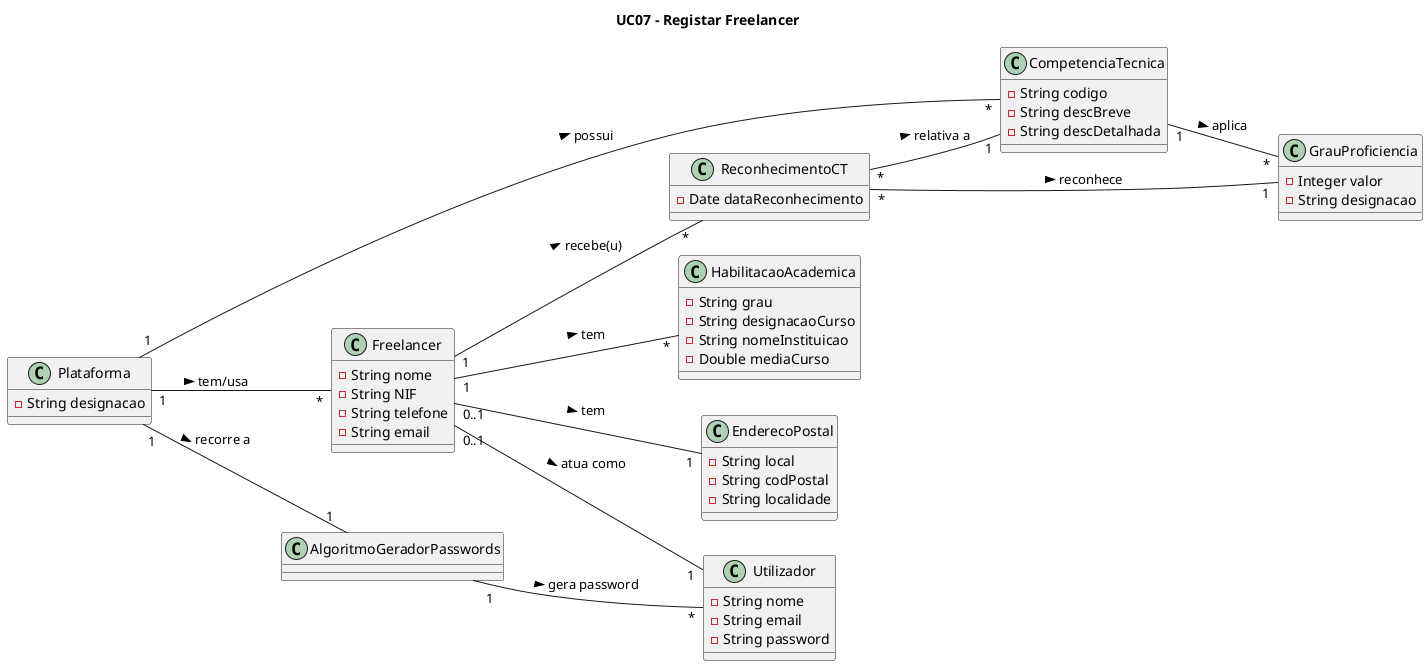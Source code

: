 @startuml

left to right direction

title UC07 - Registar Freelancer

class Plataforma {
  -String designacao
}

class Freelancer {
  -String nome
  -String NIF
  -String telefone
  -String email
}

class EnderecoPostal {
    -String local
    -String codPostal
    -String localidade
}

class ReconhecimentoCT{
    -Date dataReconhecimento
}

class AlgoritmoGeradorPasswords {

}

class HabilitacaoAcademica{
-String grau
-String designacaoCurso
-String nomeInstituicao
-Double mediaCurso

}

class CompetenciaTecnica {
  -String codigo
  -String descBreve
  -String descDetalhada
}

class GrauProficiencia {
    -Integer valor
    -String designacao
}

class Utilizador {
  -String nome
  -String email
  -String password
}

Plataforma "1" -- "*" CompetenciaTecnica : possui >
Plataforma "1" -- "*" Freelancer : tem/usa >
Plataforma "1" -- "1" AlgoritmoGeradorPasswords : recorre a >
Freelancer "0..1" -- "1" EnderecoPostal : tem >
Freelancer "1" -- "*" ReconhecimentoCT : recebe(u) >
Freelancer "1" -- "*" HabilitacaoAcademica : tem >
Freelancer "0..1" -- "1" Utilizador : atua como >
AlgoritmoGeradorPasswords "1" -- "*" Utilizador : gera password >
ReconhecimentoCT "*" -- "1" CompetenciaTecnica : relativa a >
ReconhecimentoCT "*" -- "1" GrauProficiencia : reconhece >
CompetenciaTecnica "1" -- "*" GrauProficiencia : aplica >

@enduml